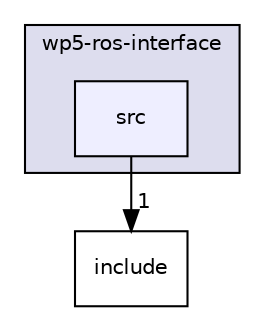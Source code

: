 digraph "/home/lmunier/Documents/robetarme/robetarme-deliverables-wp5/src/wp5-ros-interface/src" {
  compound=true
  node [ fontsize="10", fontname="Helvetica"];
  edge [ labelfontsize="10", labelfontname="Helvetica"];
  subgraph clusterdir_24cc78587ca3d82c7ece8c5a0652aecd {
    graph [ bgcolor="#ddddee", pencolor="black", label="wp5-ros-interface" fontname="Helvetica", fontsize="10", URL="dir_24cc78587ca3d82c7ece8c5a0652aecd.html"]
  dir_2fb12cc395d79ad9756e95dee9534552 [shape=box, label="src", style="filled", fillcolor="#eeeeff", pencolor="black", URL="dir_2fb12cc395d79ad9756e95dee9534552.html"];
  }
  dir_c5ccb91f9f319435c060a46cdd9c46e9 [shape=box label="include" URL="dir_c5ccb91f9f319435c060a46cdd9c46e9.html"];
  dir_2fb12cc395d79ad9756e95dee9534552->dir_c5ccb91f9f319435c060a46cdd9c46e9 [headlabel="1", labeldistance=1.5 headhref="dir_000048_000047.html"];
}
